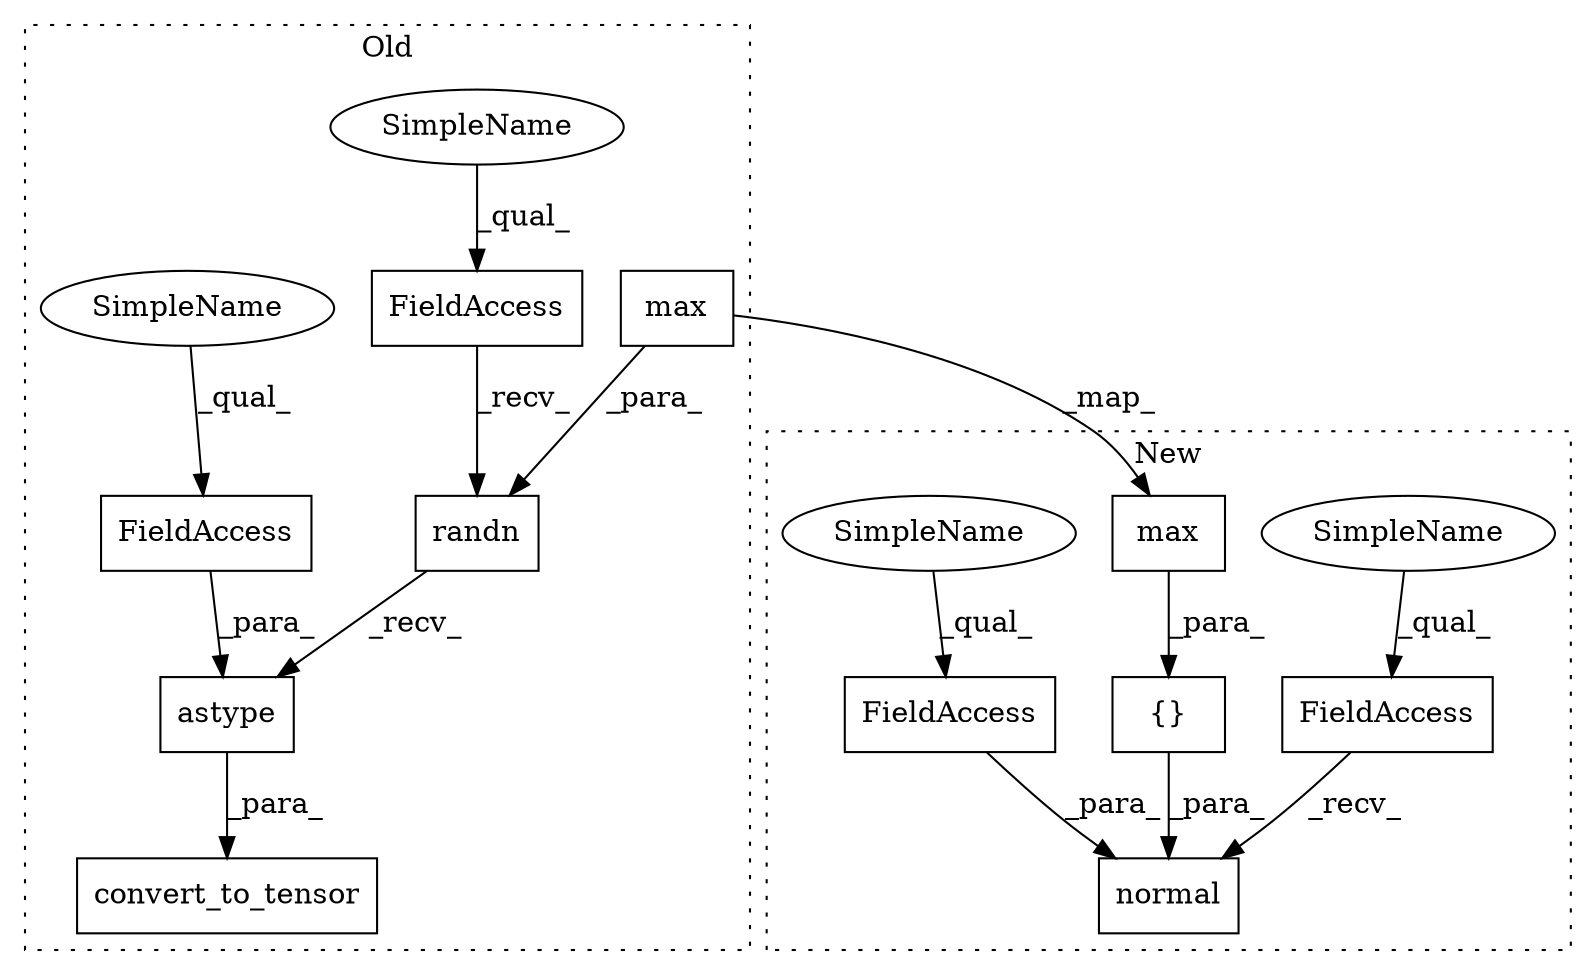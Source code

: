 digraph G {
subgraph cluster0 {
1 [label="astype" a="32" s="4859,4879" l="7,1" shape="box"];
6 [label="max" a="32" s="4828,4838" l="4,1" shape="box"];
8 [label="FieldAccess" a="22" s="4866" l="13" shape="box"];
9 [label="FieldAccess" a="22" s="4798" l="12" shape="box"];
10 [label="convert_to_tensor" a="32" s="4780,4880" l="18,1" shape="box"];
11 [label="randn" a="32" s="4811,4857" l="6,1" shape="box"];
12 [label="SimpleName" a="42" s="4866" l="5" shape="ellipse"];
13 [label="SimpleName" a="42" s="4798" l="5" shape="ellipse"];
label = "Old";
style="dotted";
}
subgraph cluster1 {
2 [label="normal" a="32" s="3393,3472" l="7,1" shape="box"];
3 [label="FieldAccess" a="22" s="3375" l="17" shape="box"];
4 [label="FieldAccess" a="22" s="3454" l="18" shape="box"];
5 [label="{}" a="4" s="3409,3452" l="1,1" shape="box"];
7 [label="max" a="32" s="3421,3431" l="4,1" shape="box"];
14 [label="SimpleName" a="42" s="3454" l="10" shape="ellipse"];
15 [label="SimpleName" a="42" s="3375" l="10" shape="ellipse"];
label = "New";
style="dotted";
}
1 -> 10 [label="_para_"];
3 -> 2 [label="_recv_"];
4 -> 2 [label="_para_"];
5 -> 2 [label="_para_"];
6 -> 7 [label="_map_"];
6 -> 11 [label="_para_"];
7 -> 5 [label="_para_"];
8 -> 1 [label="_para_"];
9 -> 11 [label="_recv_"];
11 -> 1 [label="_recv_"];
12 -> 8 [label="_qual_"];
13 -> 9 [label="_qual_"];
14 -> 4 [label="_qual_"];
15 -> 3 [label="_qual_"];
}